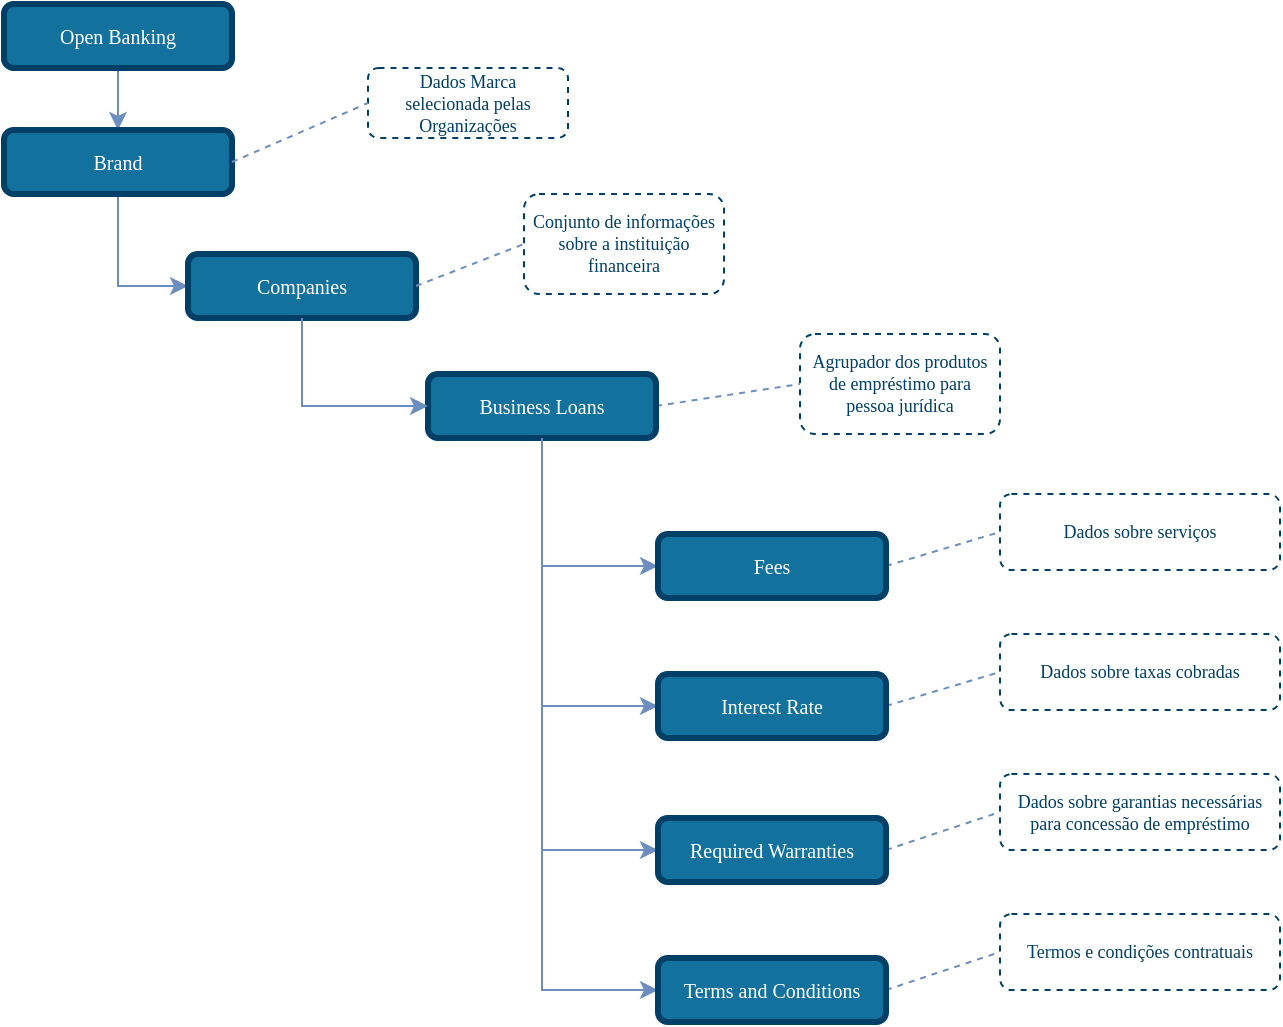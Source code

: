 <mxfile version="13.7.9" type="device"><diagram id="pwx9f-JPc5i2mSrcDJkJ" name="Page-1"><mxGraphModel dx="868" dy="401" grid="1" gridSize="10" guides="1" tooltips="1" connect="1" arrows="1" fold="1" page="1" pageScale="1" pageWidth="827" pageHeight="1169" math="0" shadow="0"><root><mxCell id="0"/><mxCell id="1" parent="0"/><mxCell id="CP8brj2QoUajFCljk4hs-6" style="edgeStyle=orthogonalEdgeStyle;rounded=0;orthogonalLoop=1;jettySize=auto;html=1;exitX=0.5;exitY=1;exitDx=0;exitDy=0;entryX=0.5;entryY=0;entryDx=0;entryDy=0;endSize=6;fillColor=#dae8fc;strokeColor=#6c8ebf;comic=0;shadow=0;backgroundOutline=0;snapToPoint=0;fixDash=0;endArrow=classic;endFill=1;" parent="1" source="CP8brj2QoUajFCljk4hs-1" target="VmE8CRwHYokzrLCxkQC2-2" edge="1"><mxGeometry relative="1" as="geometry"/></mxCell><mxCell id="CP8brj2QoUajFCljk4hs-1" value="Open Banking" style="rounded=1;whiteSpace=wrap;html=1;comic=0;shadow=0;backgroundOutline=0;snapToPoint=0;fixDash=0;strokeWidth=3;fontFamily=Verdana;fontStyle=0;labelBackgroundColor=none;labelBorderColor=none;fontSize=10;fillColor=#13719E;strokeColor=#003F66;fontColor=#ffffff;" parent="1" vertex="1"><mxGeometry x="158" y="45" width="114" height="32" as="geometry"/></mxCell><mxCell id="s8GSPq7UgO-F03P1_zAw-9" style="edgeStyle=orthogonalEdgeStyle;rounded=0;orthogonalLoop=1;jettySize=auto;html=1;exitX=0.5;exitY=1;exitDx=0;exitDy=0;entryX=0;entryY=0.5;entryDx=0;entryDy=0;strokeColor=#6C8EBF;endArrow=classic;endFill=1;" parent="1" source="CP8brj2QoUajFCljk4hs-3" target="6T4oQbs5mE-fq8TjaO14-5" edge="1"><mxGeometry relative="1" as="geometry"><mxPoint x="474" y="333" as="targetPoint"/></mxGeometry></mxCell><mxCell id="s8GSPq7UgO-F03P1_zAw-17" style="edgeStyle=none;rounded=1;orthogonalLoop=1;jettySize=auto;html=1;exitX=1;exitY=0.5;exitDx=0;exitDy=0;entryX=0;entryY=0.5;entryDx=0;entryDy=0;dashed=1;endArrow=none;endFill=0;endSize=6;strokeColor=#6C8EBF;" parent="1" source="CP8brj2QoUajFCljk4hs-3" target="CP8brj2QoUajFCljk4hs-20" edge="1"><mxGeometry relative="1" as="geometry"><mxPoint x="520" y="200" as="targetPoint"/></mxGeometry></mxCell><mxCell id="CP8brj2QoUajFCljk4hs-3" value="Business Loans" style="rounded=1;whiteSpace=wrap;html=1;comic=0;shadow=0;backgroundOutline=0;snapToPoint=0;fixDash=0;strokeWidth=3;fontFamily=Verdana;fontStyle=0;labelBackgroundColor=none;labelBorderColor=none;fontSize=10;fillColor=#13719E;strokeColor=#003F66;fontColor=#ffffff;" parent="1" vertex="1"><mxGeometry x="370" y="230" width="114" height="32" as="geometry"/></mxCell><mxCell id="CP8brj2QoUajFCljk4hs-20" value="&lt;font style=&quot;font-size: 9px&quot;&gt;Agrupador dos produtos de empréstimo para pessoa jurídica&lt;/font&gt;" style="rounded=1;whiteSpace=wrap;html=1;shadow=0;comic=0;strokeColor=#003F66;strokeWidth=1;fillColor=#ffffff;fontFamily=Verdana;fontSize=9;fontColor=#003F66;dashed=1;spacingLeft=5;spacing=0;spacingRight=5;spacingBottom=5;spacingTop=5;align=center;verticalAlign=middle;gradientColor=#ffffff;" parent="1" vertex="1"><mxGeometry x="556" y="210" width="100" height="50" as="geometry"/></mxCell><mxCell id="VmE8CRwHYokzrLCxkQC2-3" style="edgeStyle=orthogonalEdgeStyle;rounded=0;orthogonalLoop=1;jettySize=auto;html=1;entryX=0;entryY=0.5;entryDx=0;entryDy=0;shadow=0;strokeColor=#6c8ebf;fillColor=#dae8fc;endFill=1;endSize=6;comic=0;exitX=0.5;exitY=1;exitDx=0;exitDy=0;" parent="1" source="VmE8CRwHYokzrLCxkQC2-2" target="lFTUFRjvDe9Ny4EQFEIr-1" edge="1"><mxGeometry relative="1" as="geometry"/></mxCell><mxCell id="VmE8CRwHYokzrLCxkQC2-2" value="Brand" style="rounded=1;whiteSpace=wrap;html=1;comic=0;shadow=0;backgroundOutline=0;snapToPoint=0;fixDash=0;strokeWidth=3;fontFamily=Verdana;fontStyle=0;labelBackgroundColor=none;labelBorderColor=none;fontSize=10;fillColor=#13719E;strokeColor=#003F66;fontColor=#ffffff;" parent="1" vertex="1"><mxGeometry x="158" y="108" width="114" height="32" as="geometry"/></mxCell><mxCell id="67pc04Fv1Amd-nCwGbTu-1" value="Dados Marca selecionada pelas Organizações" style="rounded=1;whiteSpace=wrap;html=1;shadow=0;comic=0;strokeColor=#003F66;strokeWidth=1;fillColor=#ffffff;fontFamily=Verdana;fontSize=9;fontColor=#003F66;dashed=1;spacingLeft=5;spacing=0;spacingRight=5;spacingBottom=5;spacingTop=5;align=center;verticalAlign=middle;gradientColor=#ffffff;" parent="1" vertex="1"><mxGeometry x="340" y="77" width="100" height="35" as="geometry"/></mxCell><mxCell id="67pc04Fv1Amd-nCwGbTu-2" style="edgeStyle=none;rounded=1;orthogonalLoop=1;jettySize=auto;html=1;exitX=1;exitY=0.5;exitDx=0;exitDy=0;entryX=0;entryY=0.5;entryDx=0;entryDy=0;dashed=1;endArrow=none;endFill=0;endSize=6;strokeColor=#6C8EBF;" parent="1" source="VmE8CRwHYokzrLCxkQC2-2" target="67pc04Fv1Amd-nCwGbTu-1" edge="1"><mxGeometry relative="1" as="geometry"><mxPoint x="388" y="185" as="targetPoint"/><mxPoint x="282" y="206" as="sourcePoint"/></mxGeometry></mxCell><mxCell id="przx_MYmwSuzWcuvNzgj-12" style="edgeStyle=orthogonalEdgeStyle;rounded=0;orthogonalLoop=1;jettySize=auto;html=1;entryX=0;entryY=0.5;entryDx=0;entryDy=0;strokeColor=#6C8EBF;endArrow=classic;endFill=1;exitX=0.5;exitY=1;exitDx=0;exitDy=0;" parent="1" source="CP8brj2QoUajFCljk4hs-3" target="6T4oQbs5mE-fq8TjaO14-6" edge="1"><mxGeometry relative="1" as="geometry"><mxPoint x="426" y="270" as="sourcePoint"/><mxPoint x="474" y="405" as="targetPoint"/></mxGeometry></mxCell><mxCell id="przx_MYmwSuzWcuvNzgj-15" style="edgeStyle=orthogonalEdgeStyle;rounded=0;orthogonalLoop=1;jettySize=auto;html=1;exitX=0.5;exitY=1;exitDx=0;exitDy=0;entryX=0;entryY=0.5;entryDx=0;entryDy=0;strokeColor=#6C8EBF;endArrow=classic;endFill=1;" parent="1" source="CP8brj2QoUajFCljk4hs-3" target="6T4oQbs5mE-fq8TjaO14-9" edge="1"><mxGeometry relative="1" as="geometry"><mxPoint x="477" y="312" as="sourcePoint"/><mxPoint x="474" y="534" as="targetPoint"/></mxGeometry></mxCell><mxCell id="lFTUFRjvDe9Ny4EQFEIr-1" value="Companies" style="rounded=1;whiteSpace=wrap;html=1;comic=0;shadow=0;backgroundOutline=0;snapToPoint=0;fixDash=0;strokeWidth=3;fontFamily=Verdana;fontStyle=0;labelBackgroundColor=none;labelBorderColor=none;fontSize=10;fillColor=#13719E;strokeColor=#003F66;fontColor=#ffffff;" parent="1" vertex="1"><mxGeometry x="250" y="170" width="114" height="32" as="geometry"/></mxCell><mxCell id="lFTUFRjvDe9Ny4EQFEIr-2" style="edgeStyle=orthogonalEdgeStyle;rounded=0;orthogonalLoop=1;jettySize=auto;html=1;entryX=0;entryY=0.5;entryDx=0;entryDy=0;shadow=0;strokeColor=#6c8ebf;fillColor=#dae8fc;endFill=1;endSize=6;comic=0;exitX=0.5;exitY=1;exitDx=0;exitDy=0;" parent="1" source="lFTUFRjvDe9Ny4EQFEIr-1" target="CP8brj2QoUajFCljk4hs-3" edge="1"><mxGeometry relative="1" as="geometry"><mxPoint x="289.5" y="279" as="sourcePoint"/><mxPoint x="324.5" y="335" as="targetPoint"/></mxGeometry></mxCell><mxCell id="lFTUFRjvDe9Ny4EQFEIr-3" style="edgeStyle=none;rounded=1;orthogonalLoop=1;jettySize=auto;html=1;exitX=1;exitY=0.5;exitDx=0;exitDy=0;entryX=0;entryY=0.5;entryDx=0;entryDy=0;dashed=1;endArrow=none;endFill=0;endSize=6;strokeColor=#6C8EBF;" parent="1" source="lFTUFRjvDe9Ny4EQFEIr-1" target="lFTUFRjvDe9Ny4EQFEIr-4" edge="1"><mxGeometry relative="1" as="geometry"><mxPoint x="370" y="182" as="sourcePoint"/></mxGeometry></mxCell><mxCell id="lFTUFRjvDe9Ny4EQFEIr-4" value="&lt;font style=&quot;font-size: 9px&quot;&gt;Conjunto de informações sobre a instituição financeira&lt;/font&gt;" style="rounded=1;whiteSpace=wrap;html=1;shadow=0;comic=0;strokeColor=#003F66;strokeWidth=1;fillColor=#ffffff;gradientColor=#ffffff;fontFamily=Verdana;fontSize=9;fontColor=#003F66;dashed=1;spacingLeft=5;spacing=0;spacingRight=5;spacingBottom=5;spacingTop=5;align=center;verticalAlign=middle;" parent="1" vertex="1"><mxGeometry x="418" y="140" width="100" height="50" as="geometry"/></mxCell><mxCell id="Hbwmnh59fLjuv_8-OLxz-4" style="edgeStyle=orthogonalEdgeStyle;rounded=0;orthogonalLoop=1;jettySize=auto;html=1;entryX=0;entryY=0.5;entryDx=0;entryDy=0;strokeColor=#6C8EBF;endArrow=classic;endFill=1;exitX=0.5;exitY=1;exitDx=0;exitDy=0;" parent="1" source="CP8brj2QoUajFCljk4hs-3" target="6T4oQbs5mE-fq8TjaO14-8" edge="1"><mxGeometry relative="1" as="geometry"><mxPoint x="437" y="272" as="sourcePoint"/><mxPoint x="474" y="468" as="targetPoint"/></mxGeometry></mxCell><mxCell id="6T4oQbs5mE-fq8TjaO14-1" style="edgeStyle=none;rounded=1;orthogonalLoop=1;jettySize=auto;html=1;entryX=0;entryY=0.5;entryDx=0;entryDy=0;dashed=1;endArrow=none;endFill=0;endSize=6;strokeColor=#6C8EBF;exitX=1;exitY=0.5;exitDx=0;exitDy=0;" parent="1" source="6T4oQbs5mE-fq8TjaO14-5" target="6T4oQbs5mE-fq8TjaO14-7" edge="1"><mxGeometry relative="1" as="geometry"><mxPoint x="617" y="340" as="sourcePoint"/><mxPoint x="677" y="229" as="targetPoint"/></mxGeometry></mxCell><mxCell id="6T4oQbs5mE-fq8TjaO14-2" style="edgeStyle=none;rounded=1;orthogonalLoop=1;jettySize=auto;html=1;entryX=0;entryY=0.5;entryDx=0;entryDy=0;dashed=1;endArrow=none;endFill=0;endSize=6;strokeColor=#6C8EBF;exitX=1;exitY=0.5;exitDx=0;exitDy=0;" parent="1" source="6T4oQbs5mE-fq8TjaO14-6" target="6T4oQbs5mE-fq8TjaO14-10" edge="1"><mxGeometry relative="1" as="geometry"><mxPoint x="647" y="420" as="sourcePoint"/><mxPoint x="677" y="299" as="targetPoint"/></mxGeometry></mxCell><mxCell id="6T4oQbs5mE-fq8TjaO14-3" style="edgeStyle=none;rounded=1;orthogonalLoop=1;jettySize=auto;html=1;entryX=0;entryY=0.5;entryDx=0;entryDy=0;dashed=1;endArrow=none;endFill=0;endSize=6;strokeColor=#6C8EBF;exitX=1;exitY=0.5;exitDx=0;exitDy=0;" parent="1" source="6T4oQbs5mE-fq8TjaO14-8" target="6T4oQbs5mE-fq8TjaO14-11" edge="1"><mxGeometry relative="1" as="geometry"><mxPoint x="627" y="476" as="sourcePoint"/><mxPoint x="677" y="369" as="targetPoint"/></mxGeometry></mxCell><mxCell id="6T4oQbs5mE-fq8TjaO14-4" style="edgeStyle=none;rounded=1;orthogonalLoop=1;jettySize=auto;html=1;exitX=1;exitY=0.5;exitDx=0;exitDy=0;entryX=0;entryY=0.5;entryDx=0;entryDy=0;dashed=1;endArrow=none;endFill=0;endSize=6;strokeColor=#6C8EBF;" parent="1" source="6T4oQbs5mE-fq8TjaO14-9" target="6T4oQbs5mE-fq8TjaO14-12" edge="1"><mxGeometry relative="1" as="geometry"><mxPoint x="601" y="546" as="sourcePoint"/><mxPoint x="677" y="439" as="targetPoint"/></mxGeometry></mxCell><mxCell id="6T4oQbs5mE-fq8TjaO14-5" value="Fees" style="rounded=1;whiteSpace=wrap;html=1;comic=0;shadow=0;backgroundOutline=0;snapToPoint=0;fixDash=0;strokeWidth=3;fontFamily=Verdana;fontStyle=0;labelBackgroundColor=none;labelBorderColor=none;fontSize=10;fillColor=#13719E;strokeColor=#003F66;fontColor=#ffffff;" parent="1" vertex="1"><mxGeometry x="485" y="310" width="114" height="32" as="geometry"/></mxCell><mxCell id="6T4oQbs5mE-fq8TjaO14-6" value="Interest Rate" style="rounded=1;whiteSpace=wrap;html=1;comic=0;shadow=0;backgroundOutline=0;snapToPoint=0;fixDash=0;strokeWidth=3;fontFamily=Verdana;fontStyle=0;labelBackgroundColor=none;labelBorderColor=none;fontSize=10;fillColor=#13719E;strokeColor=#003F66;fontColor=#ffffff;" parent="1" vertex="1"><mxGeometry x="485" y="380" width="114" height="32" as="geometry"/></mxCell><mxCell id="6T4oQbs5mE-fq8TjaO14-7" value="&lt;font style=&quot;font-size: 9px&quot;&gt;Dados sobre serviços&lt;/font&gt;" style="rounded=1;whiteSpace=wrap;html=1;shadow=0;comic=0;strokeColor=#003F66;strokeWidth=1;fillColor=#ffffff;fontFamily=Verdana;fontSize=9;fontColor=#003F66;dashed=1;spacingLeft=5;spacing=0;spacingRight=5;spacingBottom=5;spacingTop=5;align=center;verticalAlign=middle;gradientColor=#ffffff;" parent="1" vertex="1"><mxGeometry x="656" y="290" width="140" height="38" as="geometry"/></mxCell><mxCell id="6T4oQbs5mE-fq8TjaO14-8" value="Required Warranties" style="rounded=1;whiteSpace=wrap;html=1;comic=0;shadow=0;backgroundOutline=0;snapToPoint=0;fixDash=0;strokeWidth=3;fontFamily=Verdana;fontStyle=0;labelBackgroundColor=none;labelBorderColor=none;fontSize=10;fillColor=#13719E;strokeColor=#003F66;fontColor=#ffffff;" parent="1" vertex="1"><mxGeometry x="485" y="452" width="114" height="32" as="geometry"/></mxCell><mxCell id="6T4oQbs5mE-fq8TjaO14-9" value="Terms and Conditions" style="rounded=1;whiteSpace=wrap;html=1;comic=0;shadow=0;backgroundOutline=0;snapToPoint=0;fixDash=0;strokeWidth=3;fontFamily=Verdana;fontStyle=0;labelBackgroundColor=none;labelBorderColor=none;fontSize=10;fillColor=#13719E;strokeColor=#003F66;fontColor=#ffffff;" parent="1" vertex="1"><mxGeometry x="485" y="522" width="114" height="32" as="geometry"/></mxCell><mxCell id="6T4oQbs5mE-fq8TjaO14-10" value="&lt;font style=&quot;font-size: 9px&quot;&gt;Dados sobre taxas cobradas&lt;/font&gt;" style="rounded=1;whiteSpace=wrap;html=1;shadow=0;comic=0;strokeColor=#003F66;strokeWidth=1;fillColor=#ffffff;fontFamily=Verdana;fontSize=9;fontColor=#003F66;dashed=1;spacingLeft=5;spacing=0;spacingRight=5;spacingBottom=5;spacingTop=5;align=center;verticalAlign=middle;gradientColor=#ffffff;" parent="1" vertex="1"><mxGeometry x="656" y="360" width="140" height="38" as="geometry"/></mxCell><mxCell id="6T4oQbs5mE-fq8TjaO14-11" value="Dados sobre garantias necessárias para concessão de empréstimo" style="rounded=1;whiteSpace=wrap;html=1;shadow=0;comic=0;strokeColor=#003F66;strokeWidth=1;fillColor=#ffffff;fontFamily=Verdana;fontSize=9;fontColor=#003F66;dashed=1;spacingLeft=5;spacing=0;spacingRight=5;spacingBottom=5;spacingTop=5;align=center;verticalAlign=middle;gradientColor=#ffffff;" parent="1" vertex="1"><mxGeometry x="656" y="430" width="140" height="38" as="geometry"/></mxCell><mxCell id="6T4oQbs5mE-fq8TjaO14-12" value="&lt;font style=&quot;font-size: 9px&quot;&gt;Termos e condições contratuais&lt;/font&gt;" style="rounded=1;whiteSpace=wrap;html=1;shadow=0;comic=0;strokeColor=#003F66;strokeWidth=1;fillColor=#ffffff;fontFamily=Verdana;fontSize=9;fontColor=#003F66;dashed=1;spacingLeft=5;spacing=0;spacingRight=5;spacingBottom=5;spacingTop=5;align=center;verticalAlign=middle;gradientColor=#ffffff;" parent="1" vertex="1"><mxGeometry x="656" y="500" width="140" height="38" as="geometry"/></mxCell></root></mxGraphModel></diagram></mxfile>